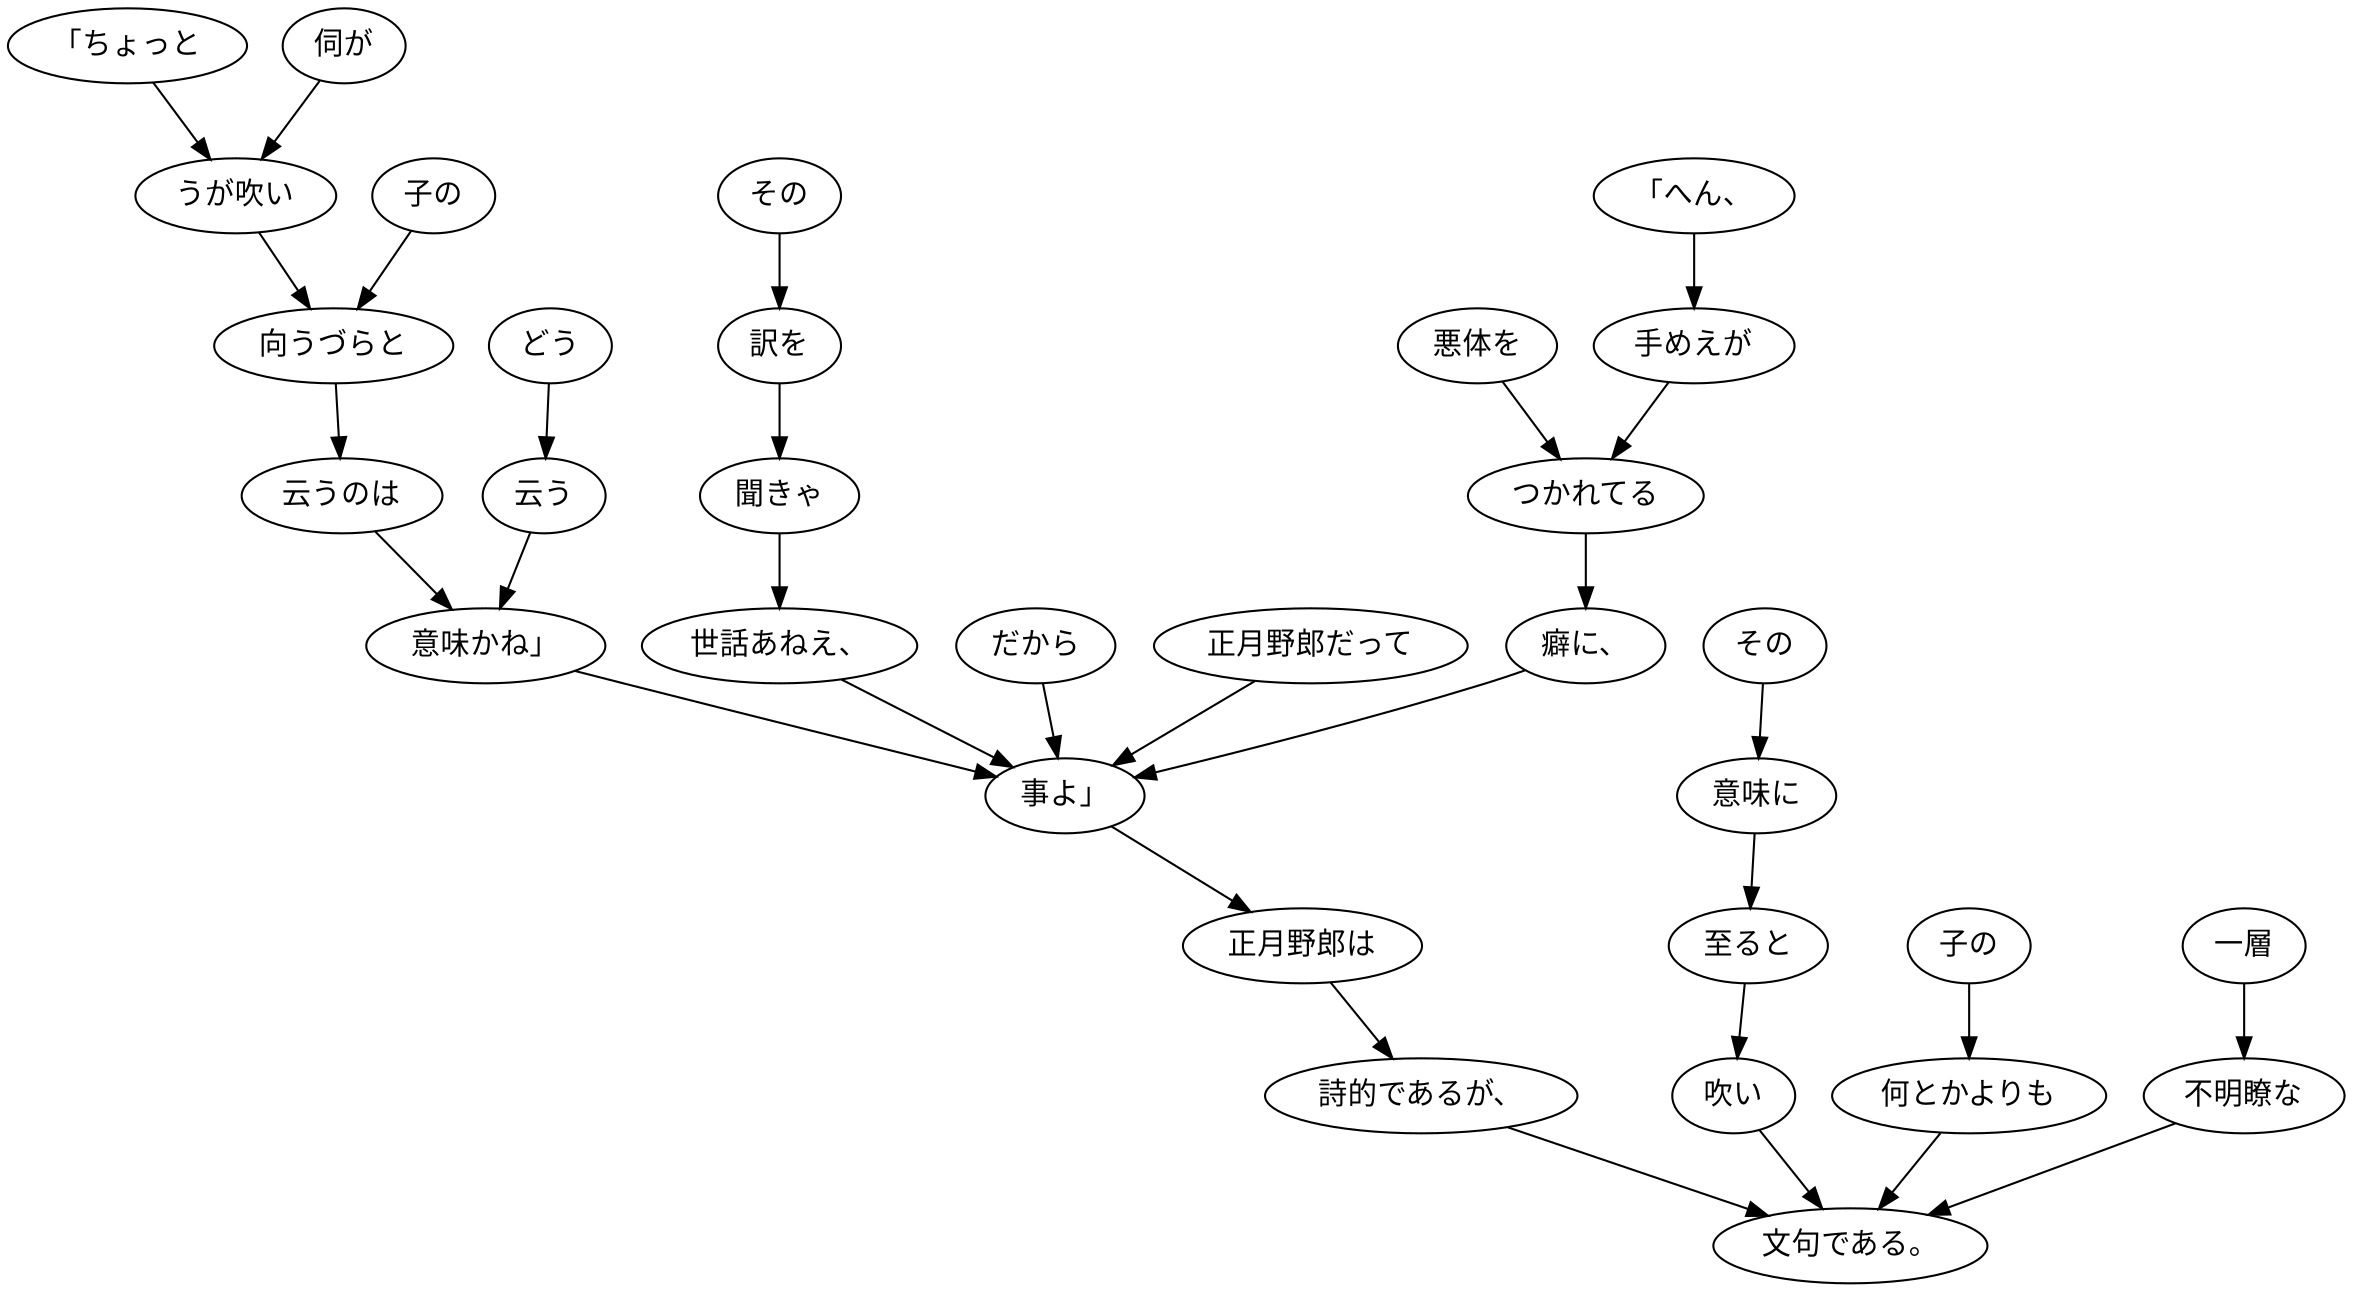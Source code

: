 digraph graph726 {
	node0 [label="「ちょっと"];
	node1 [label="伺が"];
	node2 [label="うが吹い"];
	node3 [label="子の"];
	node4 [label="向うづらと"];
	node5 [label="云うのは"];
	node6 [label="どう"];
	node7 [label="云う"];
	node8 [label="意味かね」"];
	node9 [label="「へん、"];
	node10 [label="手めえが"];
	node11 [label="悪体を"];
	node12 [label="つかれてる"];
	node13 [label="癖に、"];
	node14 [label="その"];
	node15 [label="訳を"];
	node16 [label="聞きゃ"];
	node17 [label="世話あねえ、"];
	node18 [label="だから"];
	node19 [label="正月野郎だって"];
	node20 [label="事よ」"];
	node21 [label="正月野郎は"];
	node22 [label="詩的であるが、"];
	node23 [label="その"];
	node24 [label="意味に"];
	node25 [label="至ると"];
	node26 [label="吹い"];
	node27 [label="子の"];
	node28 [label="何とかよりも"];
	node29 [label="一層"];
	node30 [label="不明瞭な"];
	node31 [label="文句である。"];
	node0 -> node2;
	node1 -> node2;
	node2 -> node4;
	node3 -> node4;
	node4 -> node5;
	node5 -> node8;
	node6 -> node7;
	node7 -> node8;
	node8 -> node20;
	node9 -> node10;
	node10 -> node12;
	node11 -> node12;
	node12 -> node13;
	node13 -> node20;
	node14 -> node15;
	node15 -> node16;
	node16 -> node17;
	node17 -> node20;
	node18 -> node20;
	node19 -> node20;
	node20 -> node21;
	node21 -> node22;
	node22 -> node31;
	node23 -> node24;
	node24 -> node25;
	node25 -> node26;
	node26 -> node31;
	node27 -> node28;
	node28 -> node31;
	node29 -> node30;
	node30 -> node31;
}
